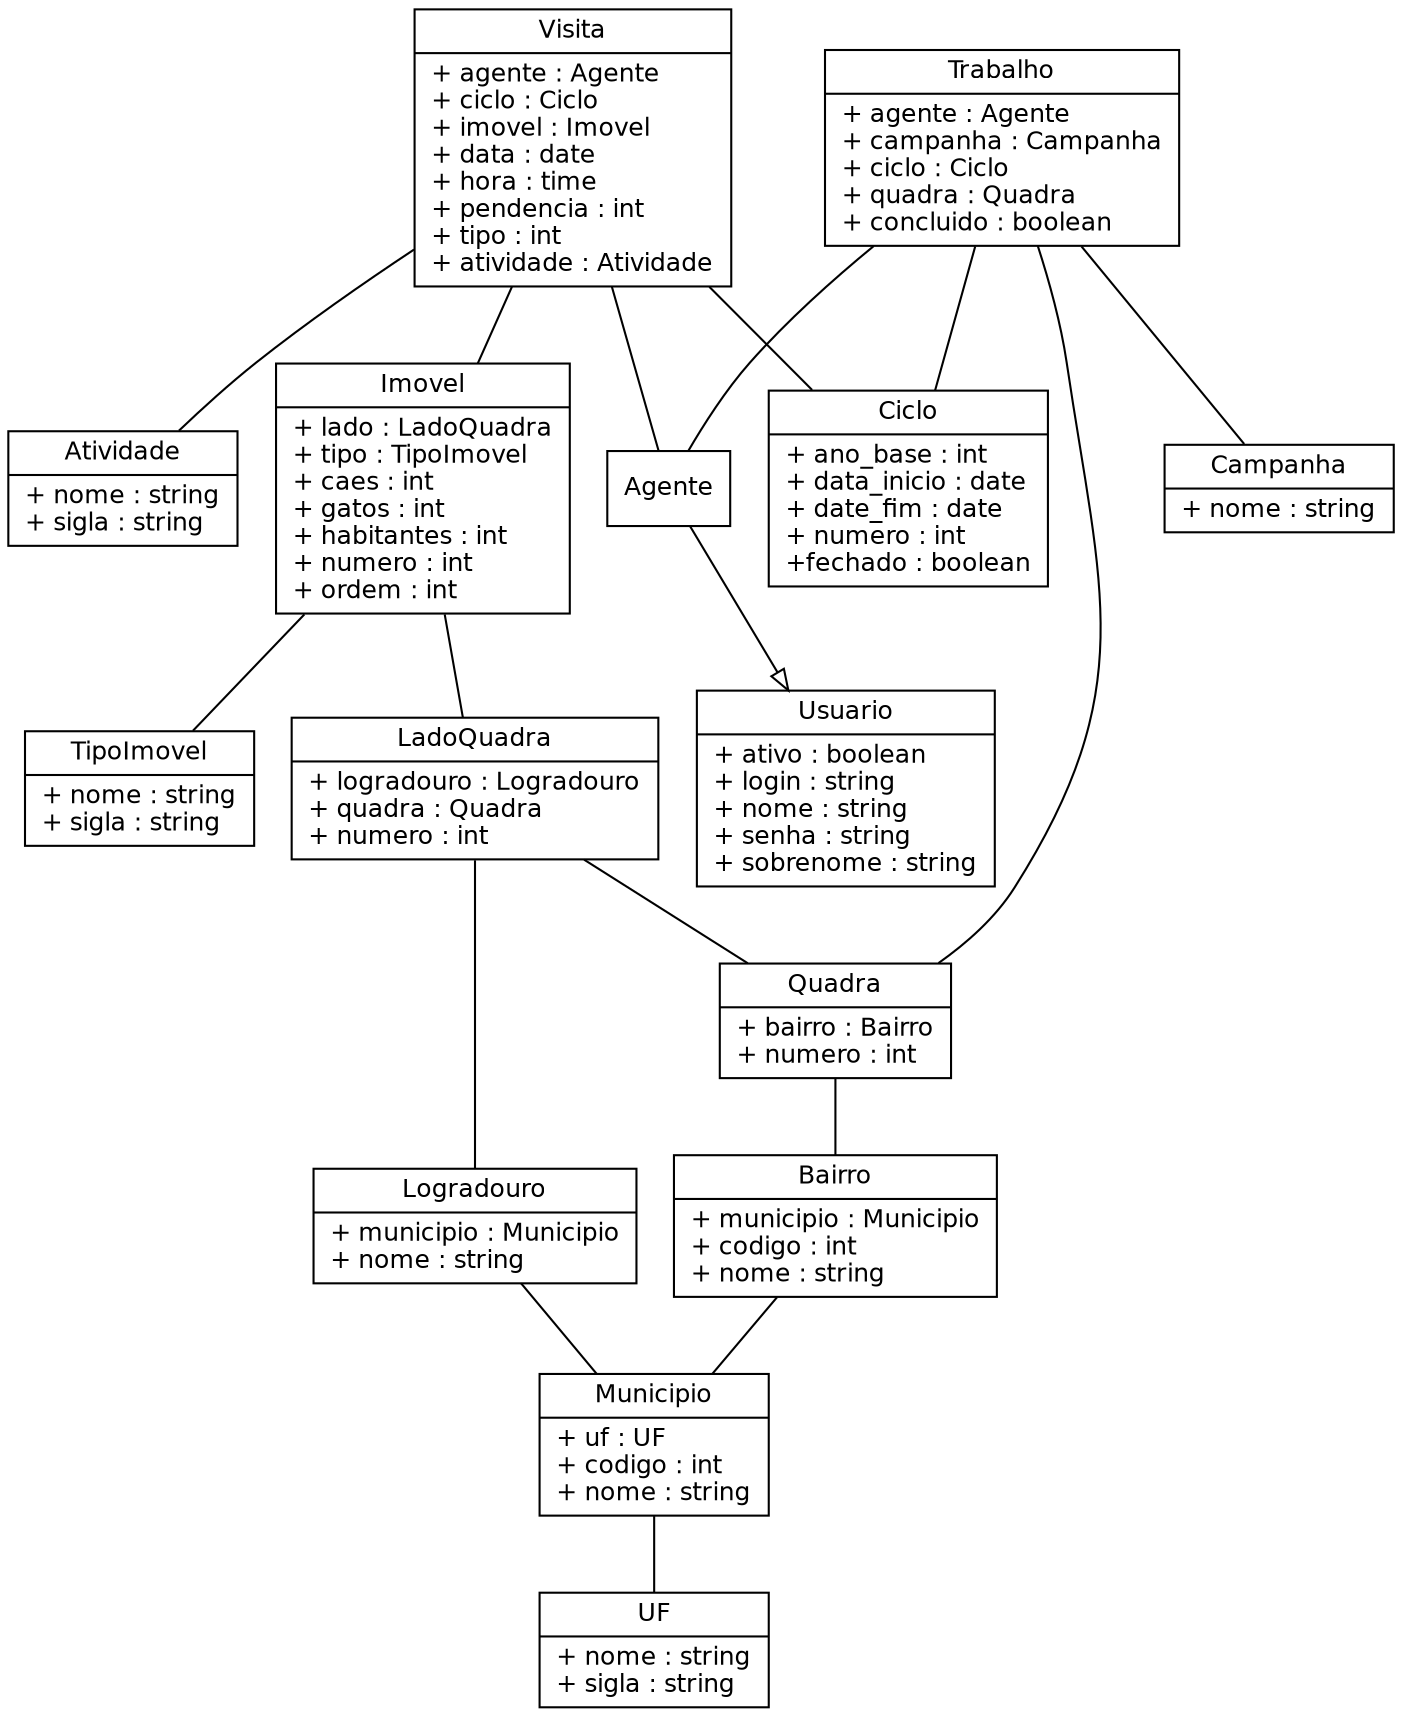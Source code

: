 digraph classes {
	fontname = "Helvetica"
	fontsize = 12

	node [
		fontname = "Helvetica"
		fontsize = 12
		shape = "record"
	]

	edge [
		fontname = "Helvetica"
		fontsize = 12
	]

	// Classes
	subgraph cadastro {
		label = "cadastro"

		Usuario [
			label="{Usuario|+ ativo : boolean\l+ login : string\l+ nome : string\l+ senha : string\l+ sobrenome : string\l}"
		]

		Agente [
			label="{Agente}"
		]
	}
	subgraph enderecamento {
		label = "endereçamento"

		UF [
			label="{UF|+ nome : string\l+ sigla : string\l}"
		]

		Municipio [
			label="{Municipio|+ uf : UF\l+ codigo : int\l+ nome : string\l}"
		]

		Bairro [
			label="{Bairro|+ municipio : Municipio\l+ codigo : int\l+ nome : string\l}"
		]

		Logradouro [
			label="{Logradouro|+ municipio : Municipio\l+ nome : string\l}"
		]

		Quadra [
			label="{Quadra|+ bairro : Bairro\l+ numero : int\l}"
		]

		Lado [
			label="{LadoQuadra|+ logradouro : Logradouro\l+ quadra : Quadra\l+ numero : int\l}"
		]

		TipoImovel [
			label="{TipoImovel|+ nome : string\l+ sigla : string\l}"
		]

		Imovel [
			label="{Imovel|+ lado : LadoQuadra\l+ tipo : TipoImovel\l+ caes : int\l+ gatos : int\l+ habitantes : int\l+ numero : int\l+ ordem : int\l}"
		]
	}

	subgraph atividades {
		label = "atividades"

		Campanha [
			label="{Campanha|+ nome : string\l}"
		]

		Atividade [
			label="{Atividade|+ nome : string\l+ sigla : string\l}"
		]

		Ciclo [
			label="{Ciclo|+ ano_base : int\l+ data_inicio : date\l+ date_fim : date\l+ numero : int\l+fechado : boolean\l}"
		]

		Trabalho [
			label="{Trabalho|+ agente : Agente\l+ campanha : Campanha\l+ ciclo : Ciclo\l+ quadra : Quadra\l+ concluido : boolean\l}"
		]

		Visita [
			label="{Visita|+ agente : Agente\l+ ciclo : Ciclo\l+ imovel : Imovel\l+ data : date\l+ hora : time\l+ pendencia : int\l+ tipo : int\l+ atividade : Atividade\l}"
		]

		/*Pesquisa [
			label="{Pesquisa|+ A1 : int\l+ A2 : int\l+ B : int\l+ C : int\l+ D1 : int\l+ D2 : int\l+ E : int\l+ amostra_inicio : int\l+ amostra_final : int\l+ tubitos : int\l}"
		]*/

		/*Tratamento [
			label="{Tratamento|+ tratado : boolean\l+ depositos_tratados : int\l+ depositos_eliminados : int\l+ larvicida : Larvicida\l+ qtd_larvicida : Larvicida\l}"
		]*/

		/*Larvicida [
			label="{Larvicida|+ nome : string\l}"
		]*/
	}

	// Relations
	edge [arrowhead = "none"]
	Municipio -> UF
	Bairro -> Municipio
	Logradouro -> Municipio
	Quadra -> Bairro
	Lado -> Quadra
	Lado -> Logradouro
	Imovel -> Lado
	Imovel -> TipoImovel
	Trabalho -> Agente
	Trabalho -> Campanha
	Trabalho -> Ciclo
	Trabalho -> Quadra
	Visita -> Ciclo
	Visita -> Agente
	Visita -> Imovel
	Visita -> Atividade
	/*Pesquisa -> Visita
	Tratamento -> Visita
	Tratamento -> Larvicida*/

	// Generalization
	edge [arrowhead = "empty"]
	Agente -> Usuario
}

